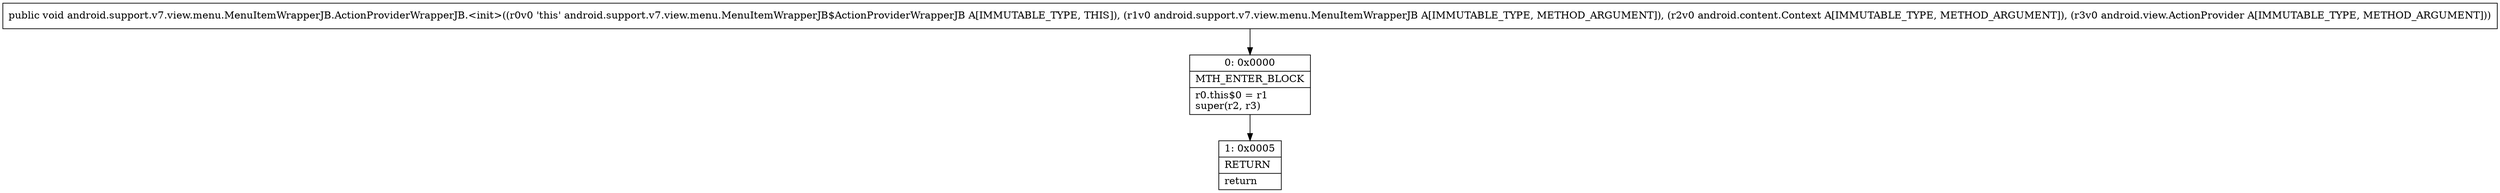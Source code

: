 digraph "CFG forandroid.support.v7.view.menu.MenuItemWrapperJB.ActionProviderWrapperJB.\<init\>(Landroid\/support\/v7\/view\/menu\/MenuItemWrapperJB;Landroid\/content\/Context;Landroid\/view\/ActionProvider;)V" {
Node_0 [shape=record,label="{0\:\ 0x0000|MTH_ENTER_BLOCK\l|r0.this$0 = r1\lsuper(r2, r3)\l}"];
Node_1 [shape=record,label="{1\:\ 0x0005|RETURN\l|return\l}"];
MethodNode[shape=record,label="{public void android.support.v7.view.menu.MenuItemWrapperJB.ActionProviderWrapperJB.\<init\>((r0v0 'this' android.support.v7.view.menu.MenuItemWrapperJB$ActionProviderWrapperJB A[IMMUTABLE_TYPE, THIS]), (r1v0 android.support.v7.view.menu.MenuItemWrapperJB A[IMMUTABLE_TYPE, METHOD_ARGUMENT]), (r2v0 android.content.Context A[IMMUTABLE_TYPE, METHOD_ARGUMENT]), (r3v0 android.view.ActionProvider A[IMMUTABLE_TYPE, METHOD_ARGUMENT])) }"];
MethodNode -> Node_0;
Node_0 -> Node_1;
}

